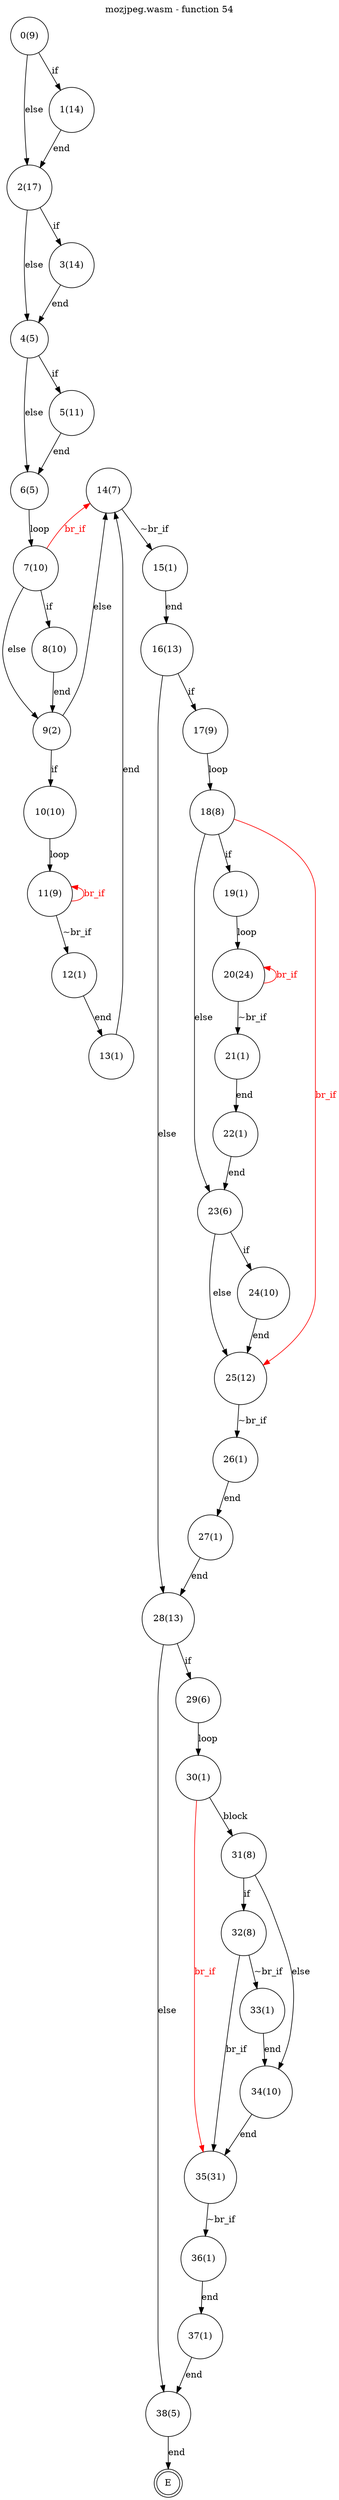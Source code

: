 digraph finite_state_machine {
    label = "mozjpeg.wasm - function 54"
    labelloc =  t
    labelfontsize = 16
    labelfontcolor = black
    labelfontname = "Helvetica"
    node [shape = doublecircle]; E ;
node [shape=circle, fontcolor=black, style="", label="0(9)"]0
node [shape=circle, fontcolor=black, style="", label="1(14)"]1
node [shape=circle, fontcolor=black, style="", label="2(17)"]2
node [shape=circle, fontcolor=black, style="", label="3(14)"]3
node [shape=circle, fontcolor=black, style="", label="4(5)"]4
node [shape=circle, fontcolor=black, style="", label="5(11)"]5
node [shape=circle, fontcolor=black, style="", label="6(5)"]6
node [shape=circle, fontcolor=black, style="", label="7(10)"]7
node [shape=circle, fontcolor=black, style="", label="8(10)"]8
node [shape=circle, fontcolor=black, style="", label="9(2)"]9
node [shape=circle, fontcolor=black, style="", label="10(10)"]10
node [shape=circle, fontcolor=black, style="", label="11(9)"]11
node [shape=circle, fontcolor=black, style="", label="12(1)"]12
node [shape=circle, fontcolor=black, style="", label="13(1)"]13
node [shape=circle, fontcolor=black, style="", label="14(7)"]14
node [shape=circle, fontcolor=black, style="", label="15(1)"]15
node [shape=circle, fontcolor=black, style="", label="16(13)"]16
node [shape=circle, fontcolor=black, style="", label="17(9)"]17
node [shape=circle, fontcolor=black, style="", label="18(8)"]18
node [shape=circle, fontcolor=black, style="", label="19(1)"]19
node [shape=circle, fontcolor=black, style="", label="20(24)"]20
node [shape=circle, fontcolor=black, style="", label="21(1)"]21
node [shape=circle, fontcolor=black, style="", label="22(1)"]22
node [shape=circle, fontcolor=black, style="", label="23(6)"]23
node [shape=circle, fontcolor=black, style="", label="24(10)"]24
node [shape=circle, fontcolor=black, style="", label="25(12)"]25
node [shape=circle, fontcolor=black, style="", label="26(1)"]26
node [shape=circle, fontcolor=black, style="", label="27(1)"]27
node [shape=circle, fontcolor=black, style="", label="28(13)"]28
node [shape=circle, fontcolor=black, style="", label="29(6)"]29
node [shape=circle, fontcolor=black, style="", label="30(1)"]30
node [shape=circle, fontcolor=black, style="", label="31(8)"]31
node [shape=circle, fontcolor=black, style="", label="32(8)"]32
node [shape=circle, fontcolor=black, style="", label="33(1)"]33
node [shape=circle, fontcolor=black, style="", label="34(10)"]34
node [shape=circle, fontcolor=black, style="", label="35(31)"]35
node [shape=circle, fontcolor=black, style="", label="36(1)"]36
node [shape=circle, fontcolor=black, style="", label="37(1)"]37
node [shape=circle, fontcolor=black, style="", label="38(5)"]38
node [shape=circle, fontcolor=black, style="", label="E"]E
    0 -> 1[label="if"];
    0 -> 2[label="else"];
    1 -> 2[label="end"];
    2 -> 3[label="if"];
    2 -> 4[label="else"];
    3 -> 4[label="end"];
    4 -> 5[label="if"];
    4 -> 6[label="else"];
    5 -> 6[label="end"];
    6 -> 7[label="loop"];
    7 -> 8[label="if"];
    7 -> 9[label="else"];
    8 -> 9[label="end"];
    9 -> 10[label="if"];
    9 -> 14[label="else"];
    10 -> 11[label="loop"];
    11 -> 12[label="~br_if"];
    11 -> 11[color="red" dir=back fontcolor="red" label="br_if"];
    12 -> 13[label="end"];
    13 -> 14[label="end"];
    14 -> 15[label="~br_if"];
    14 -> 7[color="red" dir=back fontcolor="red" label="br_if"];
    15 -> 16[label="end"];
    16 -> 17[label="if"];
    16 -> 28[label="else"];
    17 -> 18[label="loop"];
    18 -> 19[label="if"];
    18 -> 23[label="else"];
    19 -> 20[label="loop"];
    20 -> 21[label="~br_if"];
    20 -> 20[color="red" dir=back fontcolor="red" label="br_if"];
    21 -> 22[label="end"];
    22 -> 23[label="end"];
    23 -> 24[label="if"];
    23 -> 25[label="else"];
    24 -> 25[label="end"];
    25 -> 26[label="~br_if"];
    25 -> 18[color="red" dir=back fontcolor="red" label="br_if"];
    26 -> 27[label="end"];
    27 -> 28[label="end"];
    28 -> 29[label="if"];
    28 -> 38[label="else"];
    29 -> 30[label="loop"];
    30 -> 31[label="block"];
    31 -> 32[label="if"];
    31 -> 34[label="else"];
    32 -> 33[label="~br_if"];
    32 -> 35[label="br_if"];
    33 -> 34[label="end"];
    34 -> 35[label="end"];
    35 -> 36[label="~br_if"];
    35 -> 30[color="red" dir=back fontcolor="red" label="br_if"];
    36 -> 37[label="end"];
    37 -> 38[label="end"];
    38 -> E[label="end"];
}

